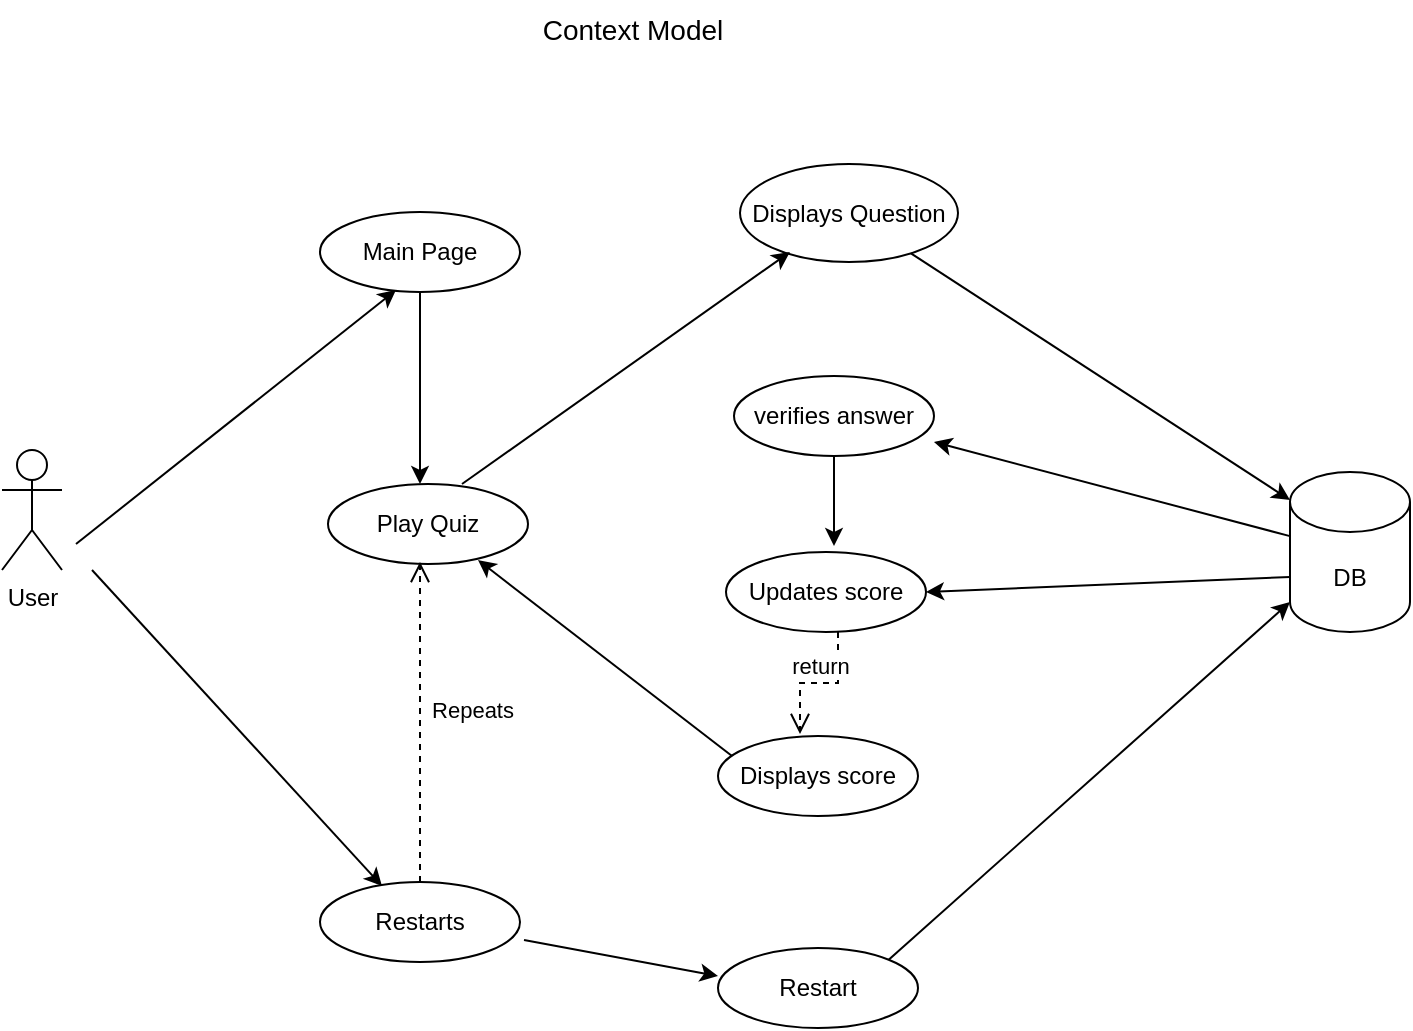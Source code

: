 <mxfile version="21.4.0" type="github">
  <diagram name="Page-1" id="RlRBM_Sy_BQlGpR5zATb">
    <mxGraphModel dx="1032" dy="534" grid="0" gridSize="10" guides="1" tooltips="1" connect="1" arrows="1" fold="1" page="1" pageScale="1" pageWidth="850" pageHeight="1100" math="0" shadow="0">
      <root>
        <mxCell id="0" />
        <mxCell id="1" parent="0" />
        <mxCell id="zVgCPop4fBQCDsqx7CtH-1" value="Updates score" style="ellipse;whiteSpace=wrap;html=1;align=center;" vertex="1" parent="1">
          <mxGeometry x="429" y="360" width="100" height="40" as="geometry" />
        </mxCell>
        <mxCell id="zVgCPop4fBQCDsqx7CtH-2" value="Displays score" style="ellipse;whiteSpace=wrap;html=1;align=center;" vertex="1" parent="1">
          <mxGeometry x="425" y="452" width="100" height="40" as="geometry" />
        </mxCell>
        <mxCell id="zVgCPop4fBQCDsqx7CtH-3" value="Play Quiz" style="ellipse;whiteSpace=wrap;html=1;align=center;" vertex="1" parent="1">
          <mxGeometry x="230" y="326" width="100" height="40" as="geometry" />
        </mxCell>
        <mxCell id="zVgCPop4fBQCDsqx7CtH-4" value="Main Page" style="ellipse;whiteSpace=wrap;html=1;align=center;" vertex="1" parent="1">
          <mxGeometry x="226" y="190" width="100" height="40" as="geometry" />
        </mxCell>
        <mxCell id="zVgCPop4fBQCDsqx7CtH-6" value="Restart" style="ellipse;whiteSpace=wrap;html=1;align=center;" vertex="1" parent="1">
          <mxGeometry x="425" y="558" width="100" height="40" as="geometry" />
        </mxCell>
        <mxCell id="zVgCPop4fBQCDsqx7CtH-7" value="verifies answer" style="ellipse;whiteSpace=wrap;html=1;align=center;" vertex="1" parent="1">
          <mxGeometry x="433" y="272" width="100" height="40" as="geometry" />
        </mxCell>
        <mxCell id="zVgCPop4fBQCDsqx7CtH-11" value="Displays Question" style="ellipse;whiteSpace=wrap;html=1;align=center;" vertex="1" parent="1">
          <mxGeometry x="436" y="166" width="109" height="49" as="geometry" />
        </mxCell>
        <mxCell id="zVgCPop4fBQCDsqx7CtH-12" value="Restarts" style="ellipse;whiteSpace=wrap;html=1;align=center;" vertex="1" parent="1">
          <mxGeometry x="226" y="525" width="100" height="40" as="geometry" />
        </mxCell>
        <mxCell id="zVgCPop4fBQCDsqx7CtH-16" value="User" style="shape=umlActor;verticalLabelPosition=bottom;verticalAlign=top;html=1;outlineConnect=0;" vertex="1" parent="1">
          <mxGeometry x="67" y="309" width="30" height="60" as="geometry" />
        </mxCell>
        <mxCell id="zVgCPop4fBQCDsqx7CtH-17" value="DB" style="shape=cylinder3;whiteSpace=wrap;html=1;boundedLbl=1;backgroundOutline=1;size=15;" vertex="1" parent="1">
          <mxGeometry x="711" y="320" width="60" height="80" as="geometry" />
        </mxCell>
        <mxCell id="zVgCPop4fBQCDsqx7CtH-19" value="" style="endArrow=classic;html=1;rounded=0;exitX=0.67;exitY=0;exitDx=0;exitDy=0;exitPerimeter=0;entryX=0.229;entryY=0.898;entryDx=0;entryDy=0;entryPerimeter=0;" edge="1" parent="1" source="zVgCPop4fBQCDsqx7CtH-3" target="zVgCPop4fBQCDsqx7CtH-11">
          <mxGeometry width="50" height="50" relative="1" as="geometry">
            <mxPoint x="301" y="320" as="sourcePoint" />
            <mxPoint x="351" y="270" as="targetPoint" />
          </mxGeometry>
        </mxCell>
        <mxCell id="zVgCPop4fBQCDsqx7CtH-20" value="" style="endArrow=classic;html=1;rounded=0;entryX=1;entryY=0.825;entryDx=0;entryDy=0;entryPerimeter=0;" edge="1" parent="1" source="zVgCPop4fBQCDsqx7CtH-17" target="zVgCPop4fBQCDsqx7CtH-7">
          <mxGeometry width="50" height="50" relative="1" as="geometry">
            <mxPoint x="407" y="394" as="sourcePoint" />
            <mxPoint x="457" y="344" as="targetPoint" />
          </mxGeometry>
        </mxCell>
        <mxCell id="zVgCPop4fBQCDsqx7CtH-21" value="" style="endArrow=classic;html=1;rounded=0;exitX=0;exitY=0;exitDx=0;exitDy=52.5;exitPerimeter=0;entryX=1;entryY=0.5;entryDx=0;entryDy=0;" edge="1" parent="1" source="zVgCPop4fBQCDsqx7CtH-17" target="zVgCPop4fBQCDsqx7CtH-1">
          <mxGeometry width="50" height="50" relative="1" as="geometry">
            <mxPoint x="407" y="394" as="sourcePoint" />
            <mxPoint x="457" y="344" as="targetPoint" />
          </mxGeometry>
        </mxCell>
        <mxCell id="zVgCPop4fBQCDsqx7CtH-22" value="" style="endArrow=classic;html=1;rounded=0;exitX=0.07;exitY=0.25;exitDx=0;exitDy=0;exitPerimeter=0;entryX=0.75;entryY=0.95;entryDx=0;entryDy=0;entryPerimeter=0;" edge="1" parent="1" source="zVgCPop4fBQCDsqx7CtH-2" target="zVgCPop4fBQCDsqx7CtH-3">
          <mxGeometry width="50" height="50" relative="1" as="geometry">
            <mxPoint x="407" y="394" as="sourcePoint" />
            <mxPoint x="316" y="372" as="targetPoint" />
          </mxGeometry>
        </mxCell>
        <mxCell id="zVgCPop4fBQCDsqx7CtH-23" value="return" style="html=1;verticalAlign=bottom;endArrow=open;dashed=1;endSize=8;edgeStyle=elbowEdgeStyle;elbow=vertical;curved=0;rounded=0;exitX=0.56;exitY=1;exitDx=0;exitDy=0;exitPerimeter=0;" edge="1" parent="1" source="zVgCPop4fBQCDsqx7CtH-1">
          <mxGeometry relative="1" as="geometry">
            <mxPoint x="487" y="407" as="sourcePoint" />
            <mxPoint x="466" y="451" as="targetPoint" />
          </mxGeometry>
        </mxCell>
        <mxCell id="zVgCPop4fBQCDsqx7CtH-24" value="" style="endArrow=classic;html=1;rounded=0;entryX=0;entryY=0.175;entryDx=0;entryDy=0;entryPerimeter=0;" edge="1" parent="1" source="zVgCPop4fBQCDsqx7CtH-11" target="zVgCPop4fBQCDsqx7CtH-17">
          <mxGeometry width="50" height="50" relative="1" as="geometry">
            <mxPoint x="407" y="443" as="sourcePoint" />
            <mxPoint x="457" y="393" as="targetPoint" />
          </mxGeometry>
        </mxCell>
        <mxCell id="zVgCPop4fBQCDsqx7CtH-26" value="Repeats" style="html=1;verticalAlign=bottom;endArrow=open;dashed=1;endSize=8;edgeStyle=elbowEdgeStyle;elbow=vertical;curved=0;rounded=0;entryX=0.46;entryY=0.975;entryDx=0;entryDy=0;entryPerimeter=0;exitX=0.5;exitY=0;exitDx=0;exitDy=0;" edge="1" parent="1" source="zVgCPop4fBQCDsqx7CtH-12" target="zVgCPop4fBQCDsqx7CtH-3">
          <mxGeometry x="0.013" y="-26" relative="1" as="geometry">
            <mxPoint x="276" y="524" as="sourcePoint" />
            <mxPoint x="276" y="368" as="targetPoint" />
            <mxPoint y="4" as="offset" />
          </mxGeometry>
        </mxCell>
        <mxCell id="zVgCPop4fBQCDsqx7CtH-27" value="" style="endArrow=classic;html=1;rounded=0;entryX=0.38;entryY=0.975;entryDx=0;entryDy=0;entryPerimeter=0;" edge="1" parent="1" target="zVgCPop4fBQCDsqx7CtH-4">
          <mxGeometry width="50" height="50" relative="1" as="geometry">
            <mxPoint x="104" y="356" as="sourcePoint" />
            <mxPoint x="457" y="319" as="targetPoint" />
          </mxGeometry>
        </mxCell>
        <mxCell id="zVgCPop4fBQCDsqx7CtH-28" value="" style="endArrow=classic;html=1;rounded=0;entryX=0.31;entryY=0.05;entryDx=0;entryDy=0;entryPerimeter=0;" edge="1" parent="1" target="zVgCPop4fBQCDsqx7CtH-12">
          <mxGeometry width="50" height="50" relative="1" as="geometry">
            <mxPoint x="112" y="369" as="sourcePoint" />
            <mxPoint x="231" y="515" as="targetPoint" />
          </mxGeometry>
        </mxCell>
        <mxCell id="zVgCPop4fBQCDsqx7CtH-29" value="" style="endArrow=classic;html=1;rounded=0;exitX=0.5;exitY=1;exitDx=0;exitDy=0;entryX=0.46;entryY=0;entryDx=0;entryDy=0;entryPerimeter=0;" edge="1" parent="1" source="zVgCPop4fBQCDsqx7CtH-4" target="zVgCPop4fBQCDsqx7CtH-3">
          <mxGeometry width="50" height="50" relative="1" as="geometry">
            <mxPoint x="295" y="298" as="sourcePoint" />
            <mxPoint x="345" y="248" as="targetPoint" />
          </mxGeometry>
        </mxCell>
        <mxCell id="zVgCPop4fBQCDsqx7CtH-30" value="" style="endArrow=classic;html=1;rounded=0;exitX=1.02;exitY=0.725;exitDx=0;exitDy=0;exitPerimeter=0;entryX=0;entryY=0.35;entryDx=0;entryDy=0;entryPerimeter=0;" edge="1" parent="1" source="zVgCPop4fBQCDsqx7CtH-12" target="zVgCPop4fBQCDsqx7CtH-6">
          <mxGeometry width="50" height="50" relative="1" as="geometry">
            <mxPoint x="407" y="424" as="sourcePoint" />
            <mxPoint x="457" y="374" as="targetPoint" />
          </mxGeometry>
        </mxCell>
        <mxCell id="zVgCPop4fBQCDsqx7CtH-31" value="" style="endArrow=classic;html=1;rounded=0;exitX=1;exitY=0;exitDx=0;exitDy=0;entryX=0;entryY=1;entryDx=0;entryDy=-15;entryPerimeter=0;" edge="1" parent="1" source="zVgCPop4fBQCDsqx7CtH-6" target="zVgCPop4fBQCDsqx7CtH-17">
          <mxGeometry width="50" height="50" relative="1" as="geometry">
            <mxPoint x="407" y="424" as="sourcePoint" />
            <mxPoint x="457" y="374" as="targetPoint" />
          </mxGeometry>
        </mxCell>
        <mxCell id="zVgCPop4fBQCDsqx7CtH-32" value="" style="endArrow=classic;html=1;rounded=0;exitX=0.5;exitY=1;exitDx=0;exitDy=0;" edge="1" parent="1" source="zVgCPop4fBQCDsqx7CtH-7">
          <mxGeometry width="50" height="50" relative="1" as="geometry">
            <mxPoint x="477" y="308" as="sourcePoint" />
            <mxPoint x="483" y="357" as="targetPoint" />
          </mxGeometry>
        </mxCell>
        <mxCell id="zVgCPop4fBQCDsqx7CtH-36" value="&lt;font style=&quot;font-size: 14px;&quot;&gt;Context Model&lt;/font&gt;" style="text;html=1;align=center;verticalAlign=middle;resizable=0;points=[];autosize=1;strokeColor=none;fillColor=none;" vertex="1" parent="1">
          <mxGeometry x="328" y="84" width="108" height="29" as="geometry" />
        </mxCell>
      </root>
    </mxGraphModel>
  </diagram>
</mxfile>
